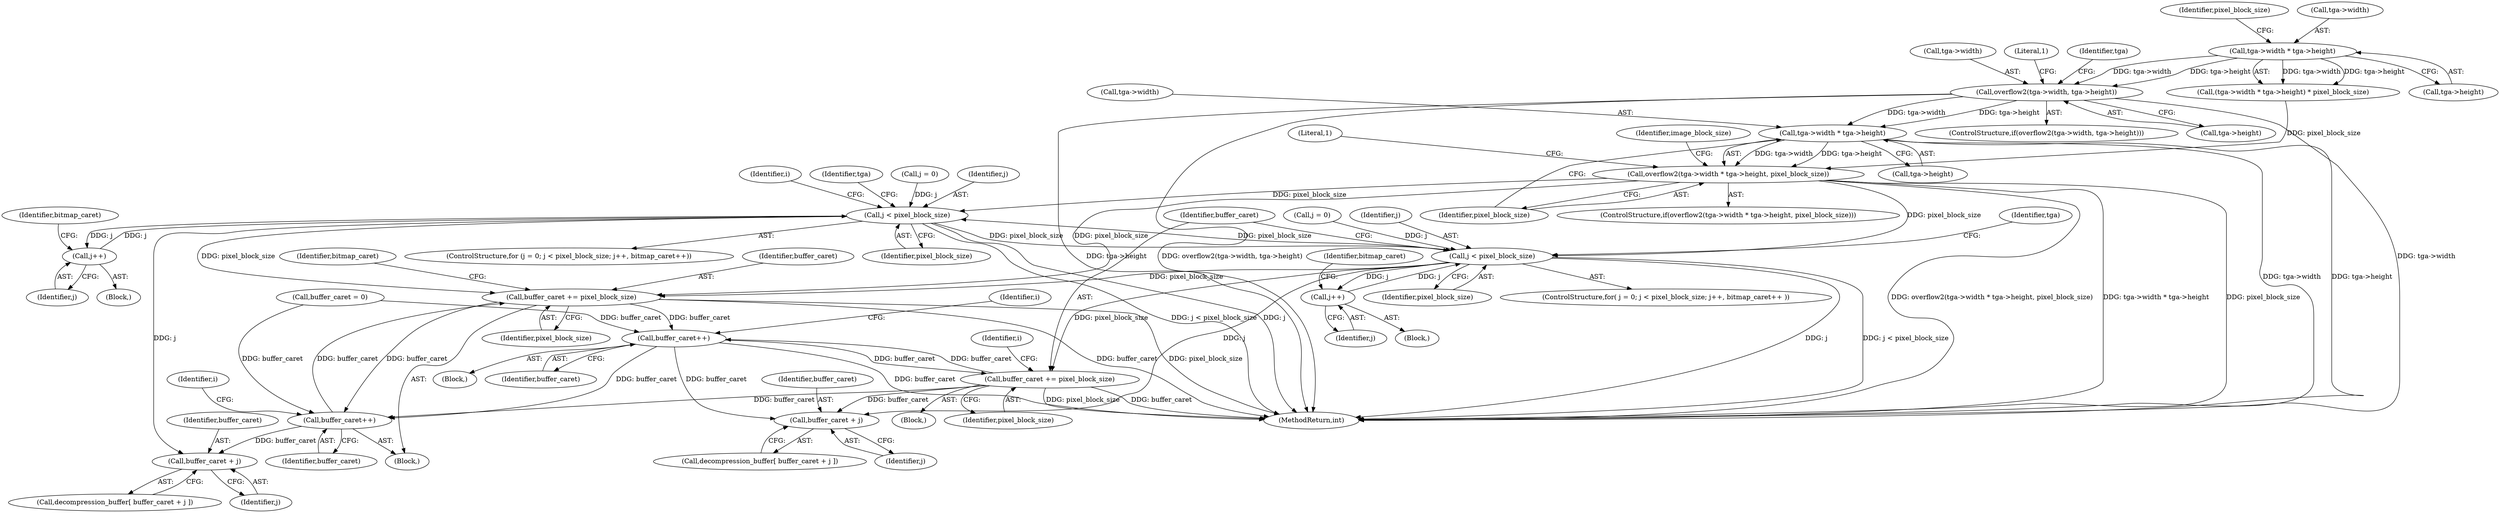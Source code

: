 digraph "0_libgd_3c2b605d72e8b080dace1d98a6e50b46c1d12186@pointer" {
"1000167" [label="(Call,tga->width * tga->height)"];
"1000154" [label="(Call,overflow2(tga->width, tga->height))"];
"1000120" [label="(Call,tga->width * tga->height)"];
"1000166" [label="(Call,overflow2(tga->width * tga->height, pixel_block_size))"];
"1000397" [label="(Call,j < pixel_block_size)"];
"1000401" [label="(Call,j++)"];
"1000414" [label="(Call,buffer_caret + j)"];
"1000417" [label="(Call,buffer_caret += pixel_block_size)"];
"1000381" [label="(Call,buffer_caret++)"];
"1000429" [label="(Call,buffer_caret++)"];
"1000462" [label="(Call,buffer_caret + j)"];
"1000465" [label="(Call,buffer_caret += pixel_block_size)"];
"1000445" [label="(Call,j < pixel_block_size)"];
"1000449" [label="(Call,j++)"];
"1000404" [label="(Identifier,bitmap_caret)"];
"1000381" [label="(Call,buffer_caret++)"];
"1000465" [label="(Call,buffer_caret += pixel_block_size)"];
"1000154" [label="(Call,overflow2(tga->width, tga->height))"];
"1000391" [label="(Identifier,i)"];
"1000449" [label="(Call,j++)"];
"1000409" [label="(Identifier,tga)"];
"1000119" [label="(Call,(tga->width * tga->height) * pixel_block_size)"];
"1000445" [label="(Call,j < pixel_block_size)"];
"1000457" [label="(Identifier,tga)"];
"1000452" [label="(Identifier,bitmap_caret)"];
"1000153" [label="(ControlStructure,if(overflow2(tga->width, tga->height)))"];
"1000168" [label="(Call,tga->width)"];
"1000417" [label="(Call,buffer_caret += pixel_block_size)"];
"1000412" [label="(Call,decompression_buffer[ buffer_caret + j ])"];
"1000155" [label="(Call,tga->width)"];
"1000462" [label="(Call,buffer_caret + j)"];
"1000466" [label="(Identifier,buffer_caret)"];
"1000447" [label="(Identifier,pixel_block_size)"];
"1000464" [label="(Identifier,j)"];
"1000440" [label="(Block,)"];
"1000467" [label="(Identifier,pixel_block_size)"];
"1000421" [label="(Block,)"];
"1000164" [label="(Literal,1)"];
"1000397" [label="(Call,j < pixel_block_size)"];
"1000174" [label="(Identifier,pixel_block_size)"];
"1000169" [label="(Identifier,tga)"];
"1000355" [label="(Call,buffer_caret = 0)"];
"1000439" [label="(Identifier,i)"];
"1000165" [label="(ControlStructure,if(overflow2(tga->width * tga->height, pixel_block_size)))"];
"1000415" [label="(Identifier,buffer_caret)"];
"1000382" [label="(Identifier,buffer_caret)"];
"1000475" [label="(MethodReturn,int)"];
"1000442" [label="(Call,j = 0)"];
"1000394" [label="(Call,j = 0)"];
"1000401" [label="(Call,j++)"];
"1000371" [label="(Block,)"];
"1000429" [label="(Call,buffer_caret++)"];
"1000448" [label="(Block,)"];
"1000450" [label="(Identifier,j)"];
"1000414" [label="(Call,buffer_caret + j)"];
"1000398" [label="(Identifier,j)"];
"1000433" [label="(Identifier,i)"];
"1000178" [label="(Literal,1)"];
"1000158" [label="(Call,tga->height)"];
"1000463" [label="(Identifier,buffer_caret)"];
"1000120" [label="(Call,tga->width * tga->height)"];
"1000167" [label="(Call,tga->width * tga->height)"];
"1000360" [label="(Identifier,bitmap_caret)"];
"1000127" [label="(Identifier,pixel_block_size)"];
"1000393" [label="(ControlStructure,for (j = 0; j < pixel_block_size; j++, bitmap_caret++))"];
"1000430" [label="(Identifier,buffer_caret)"];
"1000399" [label="(Identifier,pixel_block_size)"];
"1000419" [label="(Identifier,pixel_block_size)"];
"1000171" [label="(Call,tga->height)"];
"1000460" [label="(Call,decompression_buffer[ buffer_caret + j ])"];
"1000166" [label="(Call,overflow2(tga->width * tga->height, pixel_block_size))"];
"1000181" [label="(Identifier,image_block_size)"];
"1000121" [label="(Call,tga->width)"];
"1000402" [label="(Identifier,j)"];
"1000416" [label="(Identifier,j)"];
"1000385" [label="(Identifier,i)"];
"1000418" [label="(Identifier,buffer_caret)"];
"1000124" [label="(Call,tga->height)"];
"1000446" [label="(Identifier,j)"];
"1000441" [label="(ControlStructure,for( j = 0; j < pixel_block_size; j++, bitmap_caret++ ))"];
"1000400" [label="(Block,)"];
"1000167" -> "1000166"  [label="AST: "];
"1000167" -> "1000171"  [label="CFG: "];
"1000168" -> "1000167"  [label="AST: "];
"1000171" -> "1000167"  [label="AST: "];
"1000174" -> "1000167"  [label="CFG: "];
"1000167" -> "1000475"  [label="DDG: tga->width"];
"1000167" -> "1000475"  [label="DDG: tga->height"];
"1000167" -> "1000166"  [label="DDG: tga->width"];
"1000167" -> "1000166"  [label="DDG: tga->height"];
"1000154" -> "1000167"  [label="DDG: tga->width"];
"1000154" -> "1000167"  [label="DDG: tga->height"];
"1000154" -> "1000153"  [label="AST: "];
"1000154" -> "1000158"  [label="CFG: "];
"1000155" -> "1000154"  [label="AST: "];
"1000158" -> "1000154"  [label="AST: "];
"1000164" -> "1000154"  [label="CFG: "];
"1000169" -> "1000154"  [label="CFG: "];
"1000154" -> "1000475"  [label="DDG: tga->width"];
"1000154" -> "1000475"  [label="DDG: tga->height"];
"1000154" -> "1000475"  [label="DDG: overflow2(tga->width, tga->height)"];
"1000120" -> "1000154"  [label="DDG: tga->width"];
"1000120" -> "1000154"  [label="DDG: tga->height"];
"1000120" -> "1000119"  [label="AST: "];
"1000120" -> "1000124"  [label="CFG: "];
"1000121" -> "1000120"  [label="AST: "];
"1000124" -> "1000120"  [label="AST: "];
"1000127" -> "1000120"  [label="CFG: "];
"1000120" -> "1000119"  [label="DDG: tga->width"];
"1000120" -> "1000119"  [label="DDG: tga->height"];
"1000166" -> "1000165"  [label="AST: "];
"1000166" -> "1000174"  [label="CFG: "];
"1000174" -> "1000166"  [label="AST: "];
"1000178" -> "1000166"  [label="CFG: "];
"1000181" -> "1000166"  [label="CFG: "];
"1000166" -> "1000475"  [label="DDG: overflow2(tga->width * tga->height, pixel_block_size)"];
"1000166" -> "1000475"  [label="DDG: tga->width * tga->height"];
"1000166" -> "1000475"  [label="DDG: pixel_block_size"];
"1000119" -> "1000166"  [label="DDG: pixel_block_size"];
"1000166" -> "1000397"  [label="DDG: pixel_block_size"];
"1000166" -> "1000417"  [label="DDG: pixel_block_size"];
"1000166" -> "1000445"  [label="DDG: pixel_block_size"];
"1000397" -> "1000393"  [label="AST: "];
"1000397" -> "1000399"  [label="CFG: "];
"1000398" -> "1000397"  [label="AST: "];
"1000399" -> "1000397"  [label="AST: "];
"1000409" -> "1000397"  [label="CFG: "];
"1000391" -> "1000397"  [label="CFG: "];
"1000397" -> "1000475"  [label="DDG: j < pixel_block_size"];
"1000397" -> "1000475"  [label="DDG: j"];
"1000401" -> "1000397"  [label="DDG: j"];
"1000394" -> "1000397"  [label="DDG: j"];
"1000445" -> "1000397"  [label="DDG: pixel_block_size"];
"1000397" -> "1000401"  [label="DDG: j"];
"1000397" -> "1000414"  [label="DDG: j"];
"1000397" -> "1000417"  [label="DDG: pixel_block_size"];
"1000397" -> "1000445"  [label="DDG: pixel_block_size"];
"1000401" -> "1000400"  [label="AST: "];
"1000401" -> "1000402"  [label="CFG: "];
"1000402" -> "1000401"  [label="AST: "];
"1000404" -> "1000401"  [label="CFG: "];
"1000414" -> "1000412"  [label="AST: "];
"1000414" -> "1000416"  [label="CFG: "];
"1000415" -> "1000414"  [label="AST: "];
"1000416" -> "1000414"  [label="AST: "];
"1000412" -> "1000414"  [label="CFG: "];
"1000381" -> "1000414"  [label="DDG: buffer_caret"];
"1000417" -> "1000371"  [label="AST: "];
"1000417" -> "1000419"  [label="CFG: "];
"1000418" -> "1000417"  [label="AST: "];
"1000419" -> "1000417"  [label="AST: "];
"1000360" -> "1000417"  [label="CFG: "];
"1000417" -> "1000475"  [label="DDG: buffer_caret"];
"1000417" -> "1000475"  [label="DDG: pixel_block_size"];
"1000417" -> "1000381"  [label="DDG: buffer_caret"];
"1000445" -> "1000417"  [label="DDG: pixel_block_size"];
"1000381" -> "1000417"  [label="DDG: buffer_caret"];
"1000417" -> "1000429"  [label="DDG: buffer_caret"];
"1000381" -> "1000371"  [label="AST: "];
"1000381" -> "1000382"  [label="CFG: "];
"1000382" -> "1000381"  [label="AST: "];
"1000385" -> "1000381"  [label="CFG: "];
"1000355" -> "1000381"  [label="DDG: buffer_caret"];
"1000429" -> "1000381"  [label="DDG: buffer_caret"];
"1000465" -> "1000381"  [label="DDG: buffer_caret"];
"1000429" -> "1000421"  [label="AST: "];
"1000429" -> "1000430"  [label="CFG: "];
"1000430" -> "1000429"  [label="AST: "];
"1000433" -> "1000429"  [label="CFG: "];
"1000429" -> "1000475"  [label="DDG: buffer_caret"];
"1000355" -> "1000429"  [label="DDG: buffer_caret"];
"1000465" -> "1000429"  [label="DDG: buffer_caret"];
"1000429" -> "1000462"  [label="DDG: buffer_caret"];
"1000429" -> "1000465"  [label="DDG: buffer_caret"];
"1000462" -> "1000460"  [label="AST: "];
"1000462" -> "1000464"  [label="CFG: "];
"1000463" -> "1000462"  [label="AST: "];
"1000464" -> "1000462"  [label="AST: "];
"1000460" -> "1000462"  [label="CFG: "];
"1000465" -> "1000462"  [label="DDG: buffer_caret"];
"1000445" -> "1000462"  [label="DDG: j"];
"1000465" -> "1000440"  [label="AST: "];
"1000465" -> "1000467"  [label="CFG: "];
"1000466" -> "1000465"  [label="AST: "];
"1000467" -> "1000465"  [label="AST: "];
"1000439" -> "1000465"  [label="CFG: "];
"1000465" -> "1000475"  [label="DDG: pixel_block_size"];
"1000465" -> "1000475"  [label="DDG: buffer_caret"];
"1000445" -> "1000465"  [label="DDG: pixel_block_size"];
"1000445" -> "1000441"  [label="AST: "];
"1000445" -> "1000447"  [label="CFG: "];
"1000446" -> "1000445"  [label="AST: "];
"1000447" -> "1000445"  [label="AST: "];
"1000457" -> "1000445"  [label="CFG: "];
"1000466" -> "1000445"  [label="CFG: "];
"1000445" -> "1000475"  [label="DDG: j"];
"1000445" -> "1000475"  [label="DDG: j < pixel_block_size"];
"1000442" -> "1000445"  [label="DDG: j"];
"1000449" -> "1000445"  [label="DDG: j"];
"1000445" -> "1000449"  [label="DDG: j"];
"1000449" -> "1000448"  [label="AST: "];
"1000449" -> "1000450"  [label="CFG: "];
"1000450" -> "1000449"  [label="AST: "];
"1000452" -> "1000449"  [label="CFG: "];
}
